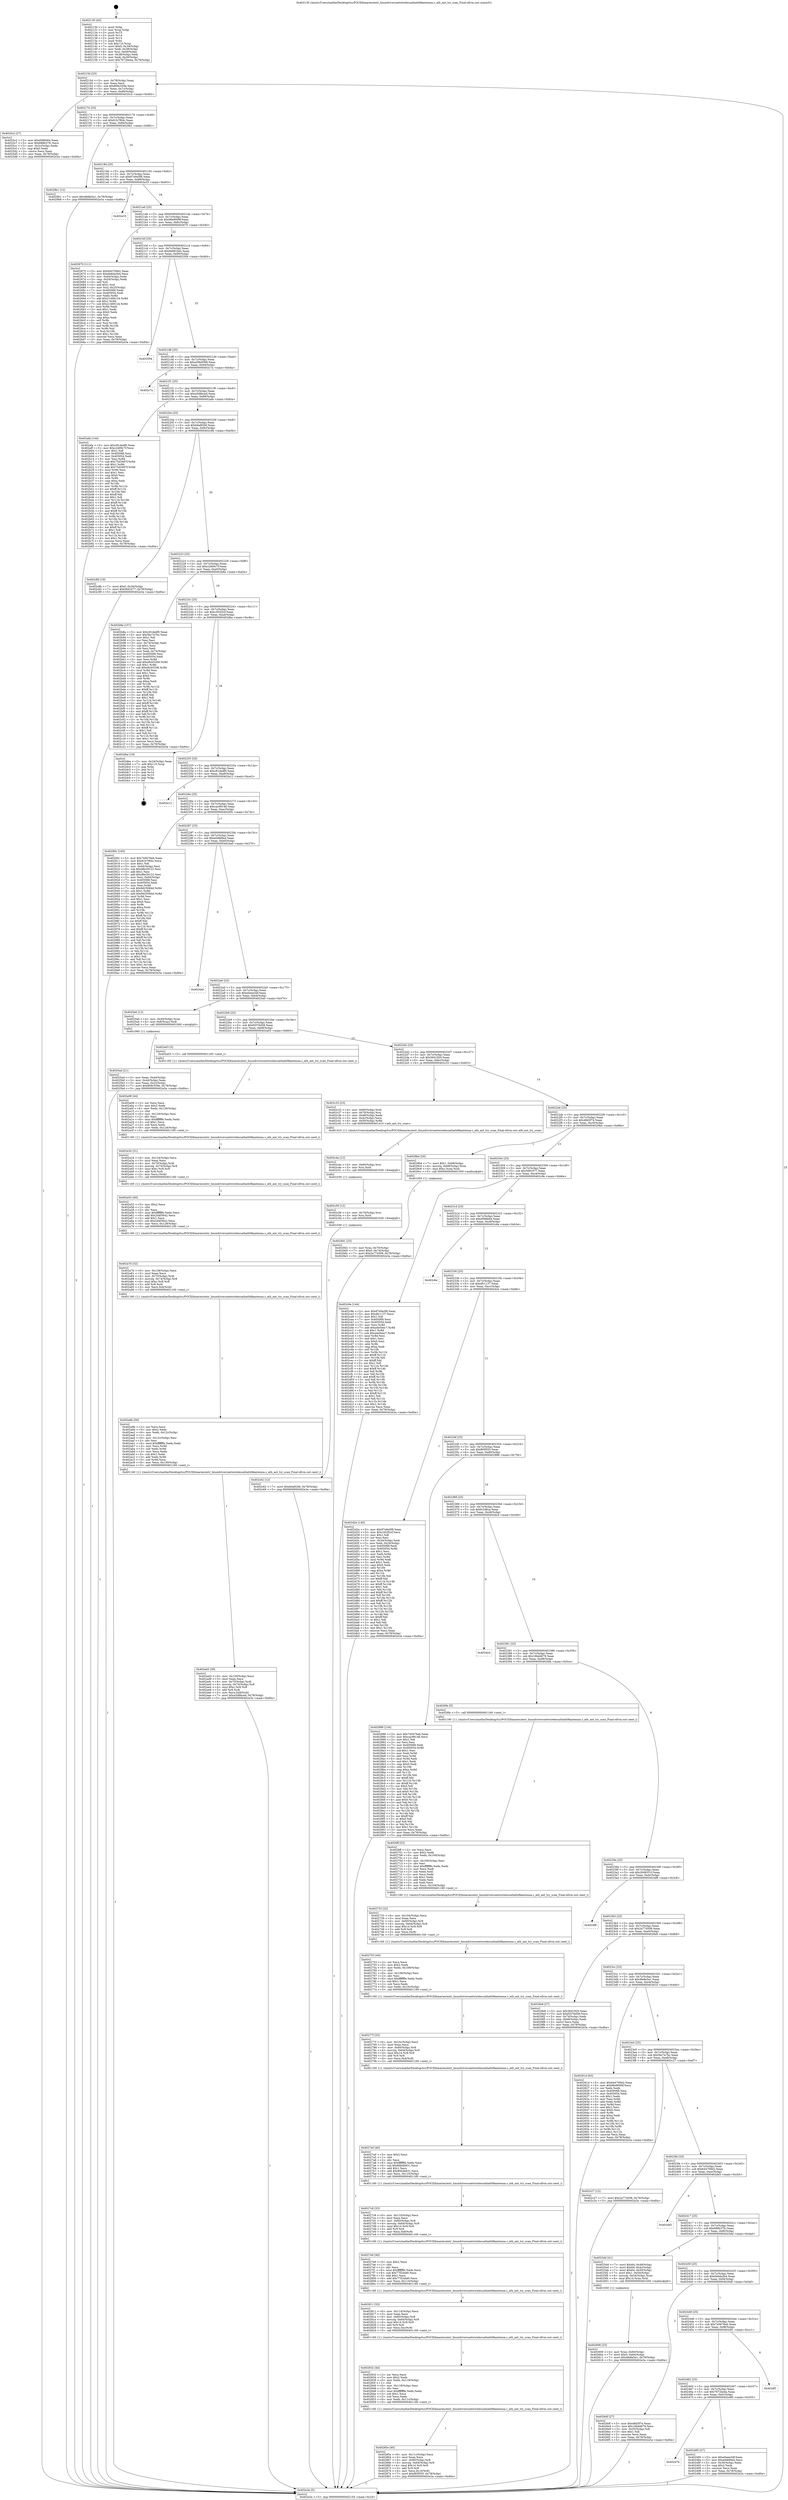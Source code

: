 digraph "0x402130" {
  label = "0x402130 (/mnt/c/Users/mathe/Desktop/tcc/POCII/binaries/extr_linuxdriversnetwirelessathath9kantenna.c_ath_ant_try_scan_Final-ollvm.out::main(0))"
  labelloc = "t"
  node[shape=record]

  Entry [label="",width=0.3,height=0.3,shape=circle,fillcolor=black,style=filled]
  "0x40215d" [label="{
     0x40215d [23]\l
     | [instrs]\l
     &nbsp;&nbsp;0x40215d \<+3\>: mov -0x78(%rbp),%eax\l
     &nbsp;&nbsp;0x402160 \<+2\>: mov %eax,%ecx\l
     &nbsp;&nbsp;0x402162 \<+6\>: sub $0x809c559e,%ecx\l
     &nbsp;&nbsp;0x402168 \<+3\>: mov %eax,-0x7c(%rbp)\l
     &nbsp;&nbsp;0x40216b \<+3\>: mov %ecx,-0x80(%rbp)\l
     &nbsp;&nbsp;0x40216e \<+6\>: je 00000000004025c2 \<main+0x492\>\l
  }"]
  "0x4025c2" [label="{
     0x4025c2 [27]\l
     | [instrs]\l
     &nbsp;&nbsp;0x4025c2 \<+5\>: mov $0xd586b64,%eax\l
     &nbsp;&nbsp;0x4025c7 \<+5\>: mov $0x688b37fc,%ecx\l
     &nbsp;&nbsp;0x4025cc \<+3\>: mov -0x2c(%rbp),%edx\l
     &nbsp;&nbsp;0x4025cf \<+3\>: cmp $0x0,%edx\l
     &nbsp;&nbsp;0x4025d2 \<+3\>: cmove %ecx,%eax\l
     &nbsp;&nbsp;0x4025d5 \<+3\>: mov %eax,-0x78(%rbp)\l
     &nbsp;&nbsp;0x4025d8 \<+5\>: jmp 0000000000402e3a \<main+0xd0a\>\l
  }"]
  "0x402174" [label="{
     0x402174 [25]\l
     | [instrs]\l
     &nbsp;&nbsp;0x402174 \<+5\>: jmp 0000000000402179 \<main+0x49\>\l
     &nbsp;&nbsp;0x402179 \<+3\>: mov -0x7c(%rbp),%eax\l
     &nbsp;&nbsp;0x40217c \<+5\>: sub $0x81b7f64c,%eax\l
     &nbsp;&nbsp;0x402181 \<+6\>: mov %eax,-0x84(%rbp)\l
     &nbsp;&nbsp;0x402187 \<+6\>: je 00000000004029b1 \<main+0x881\>\l
  }"]
  Exit [label="",width=0.3,height=0.3,shape=circle,fillcolor=black,style=filled,peripheries=2]
  "0x4029b1" [label="{
     0x4029b1 [12]\l
     | [instrs]\l
     &nbsp;&nbsp;0x4029b1 \<+7\>: movl $0x4fe8e5a1,-0x78(%rbp)\l
     &nbsp;&nbsp;0x4029b8 \<+5\>: jmp 0000000000402e3a \<main+0xd0a\>\l
  }"]
  "0x40218d" [label="{
     0x40218d [25]\l
     | [instrs]\l
     &nbsp;&nbsp;0x40218d \<+5\>: jmp 0000000000402192 \<main+0x62\>\l
     &nbsp;&nbsp;0x402192 \<+3\>: mov -0x7c(%rbp),%eax\l
     &nbsp;&nbsp;0x402195 \<+5\>: sub $0x87e9a5f8,%eax\l
     &nbsp;&nbsp;0x40219a \<+6\>: mov %eax,-0x88(%rbp)\l
     &nbsp;&nbsp;0x4021a0 \<+6\>: je 0000000000402e33 \<main+0xd03\>\l
  }"]
  "0x402c62" [label="{
     0x402c62 [12]\l
     | [instrs]\l
     &nbsp;&nbsp;0x402c62 \<+7\>: movl $0xb6af02fd,-0x78(%rbp)\l
     &nbsp;&nbsp;0x402c69 \<+5\>: jmp 0000000000402e3a \<main+0xd0a\>\l
  }"]
  "0x402e33" [label="{
     0x402e33\l
  }", style=dashed]
  "0x4021a6" [label="{
     0x4021a6 [25]\l
     | [instrs]\l
     &nbsp;&nbsp;0x4021a6 \<+5\>: jmp 00000000004021ab \<main+0x7b\>\l
     &nbsp;&nbsp;0x4021ab \<+3\>: mov -0x7c(%rbp),%eax\l
     &nbsp;&nbsp;0x4021ae \<+5\>: sub $0x96e9009f,%eax\l
     &nbsp;&nbsp;0x4021b3 \<+6\>: mov %eax,-0x8c(%rbp)\l
     &nbsp;&nbsp;0x4021b9 \<+6\>: je 0000000000402670 \<main+0x540\>\l
  }"]
  "0x402c56" [label="{
     0x402c56 [12]\l
     | [instrs]\l
     &nbsp;&nbsp;0x402c56 \<+4\>: mov -0x70(%rbp),%rsi\l
     &nbsp;&nbsp;0x402c5a \<+3\>: mov %rsi,%rdi\l
     &nbsp;&nbsp;0x402c5d \<+5\>: call 0000000000401030 \<free@plt\>\l
     | [calls]\l
     &nbsp;&nbsp;0x401030 \{1\} (unknown)\l
  }"]
  "0x402670" [label="{
     0x402670 [111]\l
     | [instrs]\l
     &nbsp;&nbsp;0x402670 \<+5\>: mov $0x644709d2,%eax\l
     &nbsp;&nbsp;0x402675 \<+5\>: mov $0x6b6da3b4,%ecx\l
     &nbsp;&nbsp;0x40267a \<+3\>: mov -0x64(%rbp),%edx\l
     &nbsp;&nbsp;0x40267d \<+3\>: cmp -0x54(%rbp),%edx\l
     &nbsp;&nbsp;0x402680 \<+4\>: setl %sil\l
     &nbsp;&nbsp;0x402684 \<+4\>: and $0x1,%sil\l
     &nbsp;&nbsp;0x402688 \<+4\>: mov %sil,-0x25(%rbp)\l
     &nbsp;&nbsp;0x40268c \<+7\>: mov 0x405068,%edx\l
     &nbsp;&nbsp;0x402693 \<+7\>: mov 0x405054,%edi\l
     &nbsp;&nbsp;0x40269a \<+3\>: mov %edx,%r8d\l
     &nbsp;&nbsp;0x40269d \<+7\>: add $0x21469124,%r8d\l
     &nbsp;&nbsp;0x4026a4 \<+4\>: sub $0x1,%r8d\l
     &nbsp;&nbsp;0x4026a8 \<+7\>: sub $0x21469124,%r8d\l
     &nbsp;&nbsp;0x4026af \<+4\>: imul %r8d,%edx\l
     &nbsp;&nbsp;0x4026b3 \<+3\>: and $0x1,%edx\l
     &nbsp;&nbsp;0x4026b6 \<+3\>: cmp $0x0,%edx\l
     &nbsp;&nbsp;0x4026b9 \<+4\>: sete %sil\l
     &nbsp;&nbsp;0x4026bd \<+3\>: cmp $0xa,%edi\l
     &nbsp;&nbsp;0x4026c0 \<+4\>: setl %r9b\l
     &nbsp;&nbsp;0x4026c4 \<+3\>: mov %sil,%r10b\l
     &nbsp;&nbsp;0x4026c7 \<+3\>: and %r9b,%r10b\l
     &nbsp;&nbsp;0x4026ca \<+3\>: xor %r9b,%sil\l
     &nbsp;&nbsp;0x4026cd \<+3\>: or %sil,%r10b\l
     &nbsp;&nbsp;0x4026d0 \<+4\>: test $0x1,%r10b\l
     &nbsp;&nbsp;0x4026d4 \<+3\>: cmovne %ecx,%eax\l
     &nbsp;&nbsp;0x4026d7 \<+3\>: mov %eax,-0x78(%rbp)\l
     &nbsp;&nbsp;0x4026da \<+5\>: jmp 0000000000402e3a \<main+0xd0a\>\l
  }"]
  "0x4021bf" [label="{
     0x4021bf [25]\l
     | [instrs]\l
     &nbsp;&nbsp;0x4021bf \<+5\>: jmp 00000000004021c4 \<main+0x94\>\l
     &nbsp;&nbsp;0x4021c4 \<+3\>: mov -0x7c(%rbp),%eax\l
     &nbsp;&nbsp;0x4021c7 \<+5\>: sub $0x9e981bdc,%eax\l
     &nbsp;&nbsp;0x4021cc \<+6\>: mov %eax,-0x90(%rbp)\l
     &nbsp;&nbsp;0x4021d2 \<+6\>: je 0000000000402594 \<main+0x464\>\l
  }"]
  "0x402c4a" [label="{
     0x402c4a [12]\l
     | [instrs]\l
     &nbsp;&nbsp;0x402c4a \<+4\>: mov -0x60(%rbp),%rsi\l
     &nbsp;&nbsp;0x402c4e \<+3\>: mov %rsi,%rdi\l
     &nbsp;&nbsp;0x402c51 \<+5\>: call 0000000000401030 \<free@plt\>\l
     | [calls]\l
     &nbsp;&nbsp;0x401030 \{1\} (unknown)\l
  }"]
  "0x402594" [label="{
     0x402594\l
  }", style=dashed]
  "0x4021d8" [label="{
     0x4021d8 [25]\l
     | [instrs]\l
     &nbsp;&nbsp;0x4021d8 \<+5\>: jmp 00000000004021dd \<main+0xad\>\l
     &nbsp;&nbsp;0x4021dd \<+3\>: mov -0x7c(%rbp),%eax\l
     &nbsp;&nbsp;0x4021e0 \<+5\>: sub $0xa59b9598,%eax\l
     &nbsp;&nbsp;0x4021e5 \<+6\>: mov %eax,-0x94(%rbp)\l
     &nbsp;&nbsp;0x4021eb \<+6\>: je 0000000000402c7a \<main+0xb4a\>\l
  }"]
  "0x402ad3" [label="{
     0x402ad3 [39]\l
     | [instrs]\l
     &nbsp;&nbsp;0x402ad3 \<+6\>: mov -0x130(%rbp),%ecx\l
     &nbsp;&nbsp;0x402ad9 \<+3\>: imul %eax,%ecx\l
     &nbsp;&nbsp;0x402adc \<+4\>: mov -0x70(%rbp),%rdi\l
     &nbsp;&nbsp;0x402ae0 \<+4\>: movslq -0x74(%rbp),%r8\l
     &nbsp;&nbsp;0x402ae4 \<+4\>: imul $0xc,%r8,%r8\l
     &nbsp;&nbsp;0x402ae8 \<+3\>: add %r8,%rdi\l
     &nbsp;&nbsp;0x402aeb \<+3\>: mov %ecx,0x8(%rdi)\l
     &nbsp;&nbsp;0x402aee \<+7\>: movl $0xa5d8bced,-0x78(%rbp)\l
     &nbsp;&nbsp;0x402af5 \<+5\>: jmp 0000000000402e3a \<main+0xd0a\>\l
  }"]
  "0x402c7a" [label="{
     0x402c7a\l
  }", style=dashed]
  "0x4021f1" [label="{
     0x4021f1 [25]\l
     | [instrs]\l
     &nbsp;&nbsp;0x4021f1 \<+5\>: jmp 00000000004021f6 \<main+0xc6\>\l
     &nbsp;&nbsp;0x4021f6 \<+3\>: mov -0x7c(%rbp),%eax\l
     &nbsp;&nbsp;0x4021f9 \<+5\>: sub $0xa5d8bced,%eax\l
     &nbsp;&nbsp;0x4021fe \<+6\>: mov %eax,-0x98(%rbp)\l
     &nbsp;&nbsp;0x402204 \<+6\>: je 0000000000402afa \<main+0x9ca\>\l
  }"]
  "0x402a9b" [label="{
     0x402a9b [56]\l
     | [instrs]\l
     &nbsp;&nbsp;0x402a9b \<+2\>: xor %ecx,%ecx\l
     &nbsp;&nbsp;0x402a9d \<+5\>: mov $0x2,%edx\l
     &nbsp;&nbsp;0x402aa2 \<+6\>: mov %edx,-0x12c(%rbp)\l
     &nbsp;&nbsp;0x402aa8 \<+1\>: cltd\l
     &nbsp;&nbsp;0x402aa9 \<+6\>: mov -0x12c(%rbp),%esi\l
     &nbsp;&nbsp;0x402aaf \<+2\>: idiv %esi\l
     &nbsp;&nbsp;0x402ab1 \<+6\>: imul $0xfffffffe,%edx,%edx\l
     &nbsp;&nbsp;0x402ab7 \<+3\>: mov %ecx,%r9d\l
     &nbsp;&nbsp;0x402aba \<+3\>: sub %edx,%r9d\l
     &nbsp;&nbsp;0x402abd \<+2\>: mov %ecx,%edx\l
     &nbsp;&nbsp;0x402abf \<+3\>: sub $0x1,%edx\l
     &nbsp;&nbsp;0x402ac2 \<+3\>: add %edx,%r9d\l
     &nbsp;&nbsp;0x402ac5 \<+3\>: sub %r9d,%ecx\l
     &nbsp;&nbsp;0x402ac8 \<+6\>: mov %ecx,-0x130(%rbp)\l
     &nbsp;&nbsp;0x402ace \<+5\>: call 0000000000401160 \<next_i\>\l
     | [calls]\l
     &nbsp;&nbsp;0x401160 \{1\} (/mnt/c/Users/mathe/Desktop/tcc/POCII/binaries/extr_linuxdriversnetwirelessathath9kantenna.c_ath_ant_try_scan_Final-ollvm.out::next_i)\l
  }"]
  "0x402afa" [label="{
     0x402afa [144]\l
     | [instrs]\l
     &nbsp;&nbsp;0x402afa \<+5\>: mov $0xc81dedf0,%eax\l
     &nbsp;&nbsp;0x402aff \<+5\>: mov $0xc2d09c7f,%ecx\l
     &nbsp;&nbsp;0x402b04 \<+2\>: mov $0x1,%dl\l
     &nbsp;&nbsp;0x402b06 \<+7\>: mov 0x405068,%esi\l
     &nbsp;&nbsp;0x402b0d \<+7\>: mov 0x405054,%edi\l
     &nbsp;&nbsp;0x402b14 \<+3\>: mov %esi,%r8d\l
     &nbsp;&nbsp;0x402b17 \<+7\>: sub $0x75d3497f,%r8d\l
     &nbsp;&nbsp;0x402b1e \<+4\>: sub $0x1,%r8d\l
     &nbsp;&nbsp;0x402b22 \<+7\>: add $0x75d3497f,%r8d\l
     &nbsp;&nbsp;0x402b29 \<+4\>: imul %r8d,%esi\l
     &nbsp;&nbsp;0x402b2d \<+3\>: and $0x1,%esi\l
     &nbsp;&nbsp;0x402b30 \<+3\>: cmp $0x0,%esi\l
     &nbsp;&nbsp;0x402b33 \<+4\>: sete %r9b\l
     &nbsp;&nbsp;0x402b37 \<+3\>: cmp $0xa,%edi\l
     &nbsp;&nbsp;0x402b3a \<+4\>: setl %r10b\l
     &nbsp;&nbsp;0x402b3e \<+3\>: mov %r9b,%r11b\l
     &nbsp;&nbsp;0x402b41 \<+4\>: xor $0xff,%r11b\l
     &nbsp;&nbsp;0x402b45 \<+3\>: mov %r10b,%bl\l
     &nbsp;&nbsp;0x402b48 \<+3\>: xor $0xff,%bl\l
     &nbsp;&nbsp;0x402b4b \<+3\>: xor $0x1,%dl\l
     &nbsp;&nbsp;0x402b4e \<+3\>: mov %r11b,%r14b\l
     &nbsp;&nbsp;0x402b51 \<+4\>: and $0xff,%r14b\l
     &nbsp;&nbsp;0x402b55 \<+3\>: and %dl,%r9b\l
     &nbsp;&nbsp;0x402b58 \<+3\>: mov %bl,%r15b\l
     &nbsp;&nbsp;0x402b5b \<+4\>: and $0xff,%r15b\l
     &nbsp;&nbsp;0x402b5f \<+3\>: and %dl,%r10b\l
     &nbsp;&nbsp;0x402b62 \<+3\>: or %r9b,%r14b\l
     &nbsp;&nbsp;0x402b65 \<+3\>: or %r10b,%r15b\l
     &nbsp;&nbsp;0x402b68 \<+3\>: xor %r15b,%r14b\l
     &nbsp;&nbsp;0x402b6b \<+3\>: or %bl,%r11b\l
     &nbsp;&nbsp;0x402b6e \<+4\>: xor $0xff,%r11b\l
     &nbsp;&nbsp;0x402b72 \<+3\>: or $0x1,%dl\l
     &nbsp;&nbsp;0x402b75 \<+3\>: and %dl,%r11b\l
     &nbsp;&nbsp;0x402b78 \<+3\>: or %r11b,%r14b\l
     &nbsp;&nbsp;0x402b7b \<+4\>: test $0x1,%r14b\l
     &nbsp;&nbsp;0x402b7f \<+3\>: cmovne %ecx,%eax\l
     &nbsp;&nbsp;0x402b82 \<+3\>: mov %eax,-0x78(%rbp)\l
     &nbsp;&nbsp;0x402b85 \<+5\>: jmp 0000000000402e3a \<main+0xd0a\>\l
  }"]
  "0x40220a" [label="{
     0x40220a [25]\l
     | [instrs]\l
     &nbsp;&nbsp;0x40220a \<+5\>: jmp 000000000040220f \<main+0xdf\>\l
     &nbsp;&nbsp;0x40220f \<+3\>: mov -0x7c(%rbp),%eax\l
     &nbsp;&nbsp;0x402212 \<+5\>: sub $0xb6af02fd,%eax\l
     &nbsp;&nbsp;0x402217 \<+6\>: mov %eax,-0x9c(%rbp)\l
     &nbsp;&nbsp;0x40221d \<+6\>: je 0000000000402c8b \<main+0xb5b\>\l
  }"]
  "0x402a7b" [label="{
     0x402a7b [32]\l
     | [instrs]\l
     &nbsp;&nbsp;0x402a7b \<+6\>: mov -0x128(%rbp),%ecx\l
     &nbsp;&nbsp;0x402a81 \<+3\>: imul %eax,%ecx\l
     &nbsp;&nbsp;0x402a84 \<+4\>: mov -0x70(%rbp),%rdi\l
     &nbsp;&nbsp;0x402a88 \<+4\>: movslq -0x74(%rbp),%r8\l
     &nbsp;&nbsp;0x402a8c \<+4\>: imul $0xc,%r8,%r8\l
     &nbsp;&nbsp;0x402a90 \<+3\>: add %r8,%rdi\l
     &nbsp;&nbsp;0x402a93 \<+3\>: mov %ecx,0x4(%rdi)\l
     &nbsp;&nbsp;0x402a96 \<+5\>: call 0000000000401160 \<next_i\>\l
     | [calls]\l
     &nbsp;&nbsp;0x401160 \{1\} (/mnt/c/Users/mathe/Desktop/tcc/POCII/binaries/extr_linuxdriversnetwirelessathath9kantenna.c_ath_ant_try_scan_Final-ollvm.out::next_i)\l
  }"]
  "0x402c8b" [label="{
     0x402c8b [19]\l
     | [instrs]\l
     &nbsp;&nbsp;0x402c8b \<+7\>: movl $0x0,-0x34(%rbp)\l
     &nbsp;&nbsp;0x402c92 \<+7\>: movl $0x5691677,-0x78(%rbp)\l
     &nbsp;&nbsp;0x402c99 \<+5\>: jmp 0000000000402e3a \<main+0xd0a\>\l
  }"]
  "0x402223" [label="{
     0x402223 [25]\l
     | [instrs]\l
     &nbsp;&nbsp;0x402223 \<+5\>: jmp 0000000000402228 \<main+0xf8\>\l
     &nbsp;&nbsp;0x402228 \<+3\>: mov -0x7c(%rbp),%eax\l
     &nbsp;&nbsp;0x40222b \<+5\>: sub $0xc2d09c7f,%eax\l
     &nbsp;&nbsp;0x402230 \<+6\>: mov %eax,-0xa0(%rbp)\l
     &nbsp;&nbsp;0x402236 \<+6\>: je 0000000000402b8a \<main+0xa5a\>\l
  }"]
  "0x402a53" [label="{
     0x402a53 [40]\l
     | [instrs]\l
     &nbsp;&nbsp;0x402a53 \<+5\>: mov $0x2,%ecx\l
     &nbsp;&nbsp;0x402a58 \<+1\>: cltd\l
     &nbsp;&nbsp;0x402a59 \<+2\>: idiv %ecx\l
     &nbsp;&nbsp;0x402a5b \<+6\>: imul $0xfffffffe,%edx,%ecx\l
     &nbsp;&nbsp;0x402a61 \<+6\>: add $0x2d4f3642,%ecx\l
     &nbsp;&nbsp;0x402a67 \<+3\>: add $0x1,%ecx\l
     &nbsp;&nbsp;0x402a6a \<+6\>: sub $0x2d4f3642,%ecx\l
     &nbsp;&nbsp;0x402a70 \<+6\>: mov %ecx,-0x128(%rbp)\l
     &nbsp;&nbsp;0x402a76 \<+5\>: call 0000000000401160 \<next_i\>\l
     | [calls]\l
     &nbsp;&nbsp;0x401160 \{1\} (/mnt/c/Users/mathe/Desktop/tcc/POCII/binaries/extr_linuxdriversnetwirelessathath9kantenna.c_ath_ant_try_scan_Final-ollvm.out::next_i)\l
  }"]
  "0x402b8a" [label="{
     0x402b8a [157]\l
     | [instrs]\l
     &nbsp;&nbsp;0x402b8a \<+5\>: mov $0xc81dedf0,%eax\l
     &nbsp;&nbsp;0x402b8f \<+5\>: mov $0x5bc7e7bc,%ecx\l
     &nbsp;&nbsp;0x402b94 \<+2\>: mov $0x1,%dl\l
     &nbsp;&nbsp;0x402b96 \<+2\>: xor %esi,%esi\l
     &nbsp;&nbsp;0x402b98 \<+3\>: mov -0x74(%rbp),%edi\l
     &nbsp;&nbsp;0x402b9b \<+3\>: sub $0x1,%esi\l
     &nbsp;&nbsp;0x402b9e \<+2\>: sub %esi,%edi\l
     &nbsp;&nbsp;0x402ba0 \<+3\>: mov %edi,-0x74(%rbp)\l
     &nbsp;&nbsp;0x402ba3 \<+7\>: mov 0x405068,%esi\l
     &nbsp;&nbsp;0x402baa \<+7\>: mov 0x405054,%edi\l
     &nbsp;&nbsp;0x402bb1 \<+3\>: mov %esi,%r8d\l
     &nbsp;&nbsp;0x402bb4 \<+7\>: add $0xe8cb5208,%r8d\l
     &nbsp;&nbsp;0x402bbb \<+4\>: sub $0x1,%r8d\l
     &nbsp;&nbsp;0x402bbf \<+7\>: sub $0xe8cb5208,%r8d\l
     &nbsp;&nbsp;0x402bc6 \<+4\>: imul %r8d,%esi\l
     &nbsp;&nbsp;0x402bca \<+3\>: and $0x1,%esi\l
     &nbsp;&nbsp;0x402bcd \<+3\>: cmp $0x0,%esi\l
     &nbsp;&nbsp;0x402bd0 \<+4\>: sete %r9b\l
     &nbsp;&nbsp;0x402bd4 \<+3\>: cmp $0xa,%edi\l
     &nbsp;&nbsp;0x402bd7 \<+4\>: setl %r10b\l
     &nbsp;&nbsp;0x402bdb \<+3\>: mov %r9b,%r11b\l
     &nbsp;&nbsp;0x402bde \<+4\>: xor $0xff,%r11b\l
     &nbsp;&nbsp;0x402be2 \<+3\>: mov %r10b,%bl\l
     &nbsp;&nbsp;0x402be5 \<+3\>: xor $0xff,%bl\l
     &nbsp;&nbsp;0x402be8 \<+3\>: xor $0x1,%dl\l
     &nbsp;&nbsp;0x402beb \<+3\>: mov %r11b,%r14b\l
     &nbsp;&nbsp;0x402bee \<+4\>: and $0xff,%r14b\l
     &nbsp;&nbsp;0x402bf2 \<+3\>: and %dl,%r9b\l
     &nbsp;&nbsp;0x402bf5 \<+3\>: mov %bl,%r15b\l
     &nbsp;&nbsp;0x402bf8 \<+4\>: and $0xff,%r15b\l
     &nbsp;&nbsp;0x402bfc \<+3\>: and %dl,%r10b\l
     &nbsp;&nbsp;0x402bff \<+3\>: or %r9b,%r14b\l
     &nbsp;&nbsp;0x402c02 \<+3\>: or %r10b,%r15b\l
     &nbsp;&nbsp;0x402c05 \<+3\>: xor %r15b,%r14b\l
     &nbsp;&nbsp;0x402c08 \<+3\>: or %bl,%r11b\l
     &nbsp;&nbsp;0x402c0b \<+4\>: xor $0xff,%r11b\l
     &nbsp;&nbsp;0x402c0f \<+3\>: or $0x1,%dl\l
     &nbsp;&nbsp;0x402c12 \<+3\>: and %dl,%r11b\l
     &nbsp;&nbsp;0x402c15 \<+3\>: or %r11b,%r14b\l
     &nbsp;&nbsp;0x402c18 \<+4\>: test $0x1,%r14b\l
     &nbsp;&nbsp;0x402c1c \<+3\>: cmovne %ecx,%eax\l
     &nbsp;&nbsp;0x402c1f \<+3\>: mov %eax,-0x78(%rbp)\l
     &nbsp;&nbsp;0x402c22 \<+5\>: jmp 0000000000402e3a \<main+0xd0a\>\l
  }"]
  "0x40223c" [label="{
     0x40223c [25]\l
     | [instrs]\l
     &nbsp;&nbsp;0x40223c \<+5\>: jmp 0000000000402241 \<main+0x111\>\l
     &nbsp;&nbsp;0x402241 \<+3\>: mov -0x7c(%rbp),%eax\l
     &nbsp;&nbsp;0x402244 \<+5\>: sub $0xc302f2cf,%eax\l
     &nbsp;&nbsp;0x402249 \<+6\>: mov %eax,-0xa4(%rbp)\l
     &nbsp;&nbsp;0x40224f \<+6\>: je 0000000000402dba \<main+0xc8a\>\l
  }"]
  "0x402a34" [label="{
     0x402a34 [31]\l
     | [instrs]\l
     &nbsp;&nbsp;0x402a34 \<+6\>: mov -0x124(%rbp),%ecx\l
     &nbsp;&nbsp;0x402a3a \<+3\>: imul %eax,%ecx\l
     &nbsp;&nbsp;0x402a3d \<+4\>: mov -0x70(%rbp),%rdi\l
     &nbsp;&nbsp;0x402a41 \<+4\>: movslq -0x74(%rbp),%r8\l
     &nbsp;&nbsp;0x402a45 \<+4\>: imul $0xc,%r8,%r8\l
     &nbsp;&nbsp;0x402a49 \<+3\>: add %r8,%rdi\l
     &nbsp;&nbsp;0x402a4c \<+2\>: mov %ecx,(%rdi)\l
     &nbsp;&nbsp;0x402a4e \<+5\>: call 0000000000401160 \<next_i\>\l
     | [calls]\l
     &nbsp;&nbsp;0x401160 \{1\} (/mnt/c/Users/mathe/Desktop/tcc/POCII/binaries/extr_linuxdriversnetwirelessathath9kantenna.c_ath_ant_try_scan_Final-ollvm.out::next_i)\l
  }"]
  "0x402dba" [label="{
     0x402dba [19]\l
     | [instrs]\l
     &nbsp;&nbsp;0x402dba \<+3\>: mov -0x24(%rbp),%eax\l
     &nbsp;&nbsp;0x402dbd \<+7\>: add $0x110,%rsp\l
     &nbsp;&nbsp;0x402dc4 \<+1\>: pop %rbx\l
     &nbsp;&nbsp;0x402dc5 \<+2\>: pop %r12\l
     &nbsp;&nbsp;0x402dc7 \<+2\>: pop %r14\l
     &nbsp;&nbsp;0x402dc9 \<+2\>: pop %r15\l
     &nbsp;&nbsp;0x402dcb \<+1\>: pop %rbp\l
     &nbsp;&nbsp;0x402dcc \<+1\>: ret\l
  }"]
  "0x402255" [label="{
     0x402255 [25]\l
     | [instrs]\l
     &nbsp;&nbsp;0x402255 \<+5\>: jmp 000000000040225a \<main+0x12a\>\l
     &nbsp;&nbsp;0x40225a \<+3\>: mov -0x7c(%rbp),%eax\l
     &nbsp;&nbsp;0x40225d \<+5\>: sub $0xc81dedf0,%eax\l
     &nbsp;&nbsp;0x402262 \<+6\>: mov %eax,-0xa8(%rbp)\l
     &nbsp;&nbsp;0x402268 \<+6\>: je 0000000000402e12 \<main+0xce2\>\l
  }"]
  "0x402a08" [label="{
     0x402a08 [44]\l
     | [instrs]\l
     &nbsp;&nbsp;0x402a08 \<+2\>: xor %ecx,%ecx\l
     &nbsp;&nbsp;0x402a0a \<+5\>: mov $0x2,%edx\l
     &nbsp;&nbsp;0x402a0f \<+6\>: mov %edx,-0x120(%rbp)\l
     &nbsp;&nbsp;0x402a15 \<+1\>: cltd\l
     &nbsp;&nbsp;0x402a16 \<+6\>: mov -0x120(%rbp),%esi\l
     &nbsp;&nbsp;0x402a1c \<+2\>: idiv %esi\l
     &nbsp;&nbsp;0x402a1e \<+6\>: imul $0xfffffffe,%edx,%edx\l
     &nbsp;&nbsp;0x402a24 \<+3\>: sub $0x1,%ecx\l
     &nbsp;&nbsp;0x402a27 \<+2\>: sub %ecx,%edx\l
     &nbsp;&nbsp;0x402a29 \<+6\>: mov %edx,-0x124(%rbp)\l
     &nbsp;&nbsp;0x402a2f \<+5\>: call 0000000000401160 \<next_i\>\l
     | [calls]\l
     &nbsp;&nbsp;0x401160 \{1\} (/mnt/c/Users/mathe/Desktop/tcc/POCII/binaries/extr_linuxdriversnetwirelessathath9kantenna.c_ath_ant_try_scan_Final-ollvm.out::next_i)\l
  }"]
  "0x402e12" [label="{
     0x402e12\l
  }", style=dashed]
  "0x40226e" [label="{
     0x40226e [25]\l
     | [instrs]\l
     &nbsp;&nbsp;0x40226e \<+5\>: jmp 0000000000402273 \<main+0x143\>\l
     &nbsp;&nbsp;0x402273 \<+3\>: mov -0x7c(%rbp),%eax\l
     &nbsp;&nbsp;0x402276 \<+5\>: sub $0xcac99148,%eax\l
     &nbsp;&nbsp;0x40227b \<+6\>: mov %eax,-0xac(%rbp)\l
     &nbsp;&nbsp;0x402281 \<+6\>: je 000000000040290c \<main+0x7dc\>\l
  }"]
  "0x4029d1" [label="{
     0x4029d1 [23]\l
     | [instrs]\l
     &nbsp;&nbsp;0x4029d1 \<+4\>: mov %rax,-0x70(%rbp)\l
     &nbsp;&nbsp;0x4029d5 \<+7\>: movl $0x0,-0x74(%rbp)\l
     &nbsp;&nbsp;0x4029dc \<+7\>: movl $0x2a774508,-0x78(%rbp)\l
     &nbsp;&nbsp;0x4029e3 \<+5\>: jmp 0000000000402e3a \<main+0xd0a\>\l
  }"]
  "0x40290c" [label="{
     0x40290c [165]\l
     | [instrs]\l
     &nbsp;&nbsp;0x40290c \<+5\>: mov $0x745676eb,%eax\l
     &nbsp;&nbsp;0x402911 \<+5\>: mov $0x81b7f64c,%ecx\l
     &nbsp;&nbsp;0x402916 \<+2\>: mov $0x1,%dl\l
     &nbsp;&nbsp;0x402918 \<+3\>: mov -0x64(%rbp),%esi\l
     &nbsp;&nbsp;0x40291b \<+6\>: sub $0xd8e29122,%esi\l
     &nbsp;&nbsp;0x402921 \<+3\>: add $0x1,%esi\l
     &nbsp;&nbsp;0x402924 \<+6\>: add $0xd8e29122,%esi\l
     &nbsp;&nbsp;0x40292a \<+3\>: mov %esi,-0x64(%rbp)\l
     &nbsp;&nbsp;0x40292d \<+7\>: mov 0x405068,%esi\l
     &nbsp;&nbsp;0x402934 \<+7\>: mov 0x405054,%edi\l
     &nbsp;&nbsp;0x40293b \<+3\>: mov %esi,%r8d\l
     &nbsp;&nbsp;0x40293e \<+7\>: sub $0x9d25084d,%r8d\l
     &nbsp;&nbsp;0x402945 \<+4\>: sub $0x1,%r8d\l
     &nbsp;&nbsp;0x402949 \<+7\>: add $0x9d25084d,%r8d\l
     &nbsp;&nbsp;0x402950 \<+4\>: imul %r8d,%esi\l
     &nbsp;&nbsp;0x402954 \<+3\>: and $0x1,%esi\l
     &nbsp;&nbsp;0x402957 \<+3\>: cmp $0x0,%esi\l
     &nbsp;&nbsp;0x40295a \<+4\>: sete %r9b\l
     &nbsp;&nbsp;0x40295e \<+3\>: cmp $0xa,%edi\l
     &nbsp;&nbsp;0x402961 \<+4\>: setl %r10b\l
     &nbsp;&nbsp;0x402965 \<+3\>: mov %r9b,%r11b\l
     &nbsp;&nbsp;0x402968 \<+4\>: xor $0xff,%r11b\l
     &nbsp;&nbsp;0x40296c \<+3\>: mov %r10b,%bl\l
     &nbsp;&nbsp;0x40296f \<+3\>: xor $0xff,%bl\l
     &nbsp;&nbsp;0x402972 \<+3\>: xor $0x1,%dl\l
     &nbsp;&nbsp;0x402975 \<+3\>: mov %r11b,%r14b\l
     &nbsp;&nbsp;0x402978 \<+4\>: and $0xff,%r14b\l
     &nbsp;&nbsp;0x40297c \<+3\>: and %dl,%r9b\l
     &nbsp;&nbsp;0x40297f \<+3\>: mov %bl,%r15b\l
     &nbsp;&nbsp;0x402982 \<+4\>: and $0xff,%r15b\l
     &nbsp;&nbsp;0x402986 \<+3\>: and %dl,%r10b\l
     &nbsp;&nbsp;0x402989 \<+3\>: or %r9b,%r14b\l
     &nbsp;&nbsp;0x40298c \<+3\>: or %r10b,%r15b\l
     &nbsp;&nbsp;0x40298f \<+3\>: xor %r15b,%r14b\l
     &nbsp;&nbsp;0x402992 \<+3\>: or %bl,%r11b\l
     &nbsp;&nbsp;0x402995 \<+4\>: xor $0xff,%r11b\l
     &nbsp;&nbsp;0x402999 \<+3\>: or $0x1,%dl\l
     &nbsp;&nbsp;0x40299c \<+3\>: and %dl,%r11b\l
     &nbsp;&nbsp;0x40299f \<+3\>: or %r11b,%r14b\l
     &nbsp;&nbsp;0x4029a2 \<+4\>: test $0x1,%r14b\l
     &nbsp;&nbsp;0x4029a6 \<+3\>: cmovne %ecx,%eax\l
     &nbsp;&nbsp;0x4029a9 \<+3\>: mov %eax,-0x78(%rbp)\l
     &nbsp;&nbsp;0x4029ac \<+5\>: jmp 0000000000402e3a \<main+0xd0a\>\l
  }"]
  "0x402287" [label="{
     0x402287 [25]\l
     | [instrs]\l
     &nbsp;&nbsp;0x402287 \<+5\>: jmp 000000000040228c \<main+0x15c\>\l
     &nbsp;&nbsp;0x40228c \<+3\>: mov -0x7c(%rbp),%eax\l
     &nbsp;&nbsp;0x40228f \<+5\>: sub $0xe0dfd9a4,%eax\l
     &nbsp;&nbsp;0x402294 \<+6\>: mov %eax,-0xb0(%rbp)\l
     &nbsp;&nbsp;0x40229a \<+6\>: je 00000000004024a0 \<main+0x370\>\l
  }"]
  "0x40285e" [label="{
     0x40285e [40]\l
     | [instrs]\l
     &nbsp;&nbsp;0x40285e \<+6\>: mov -0x11c(%rbp),%ecx\l
     &nbsp;&nbsp;0x402864 \<+3\>: imul %eax,%ecx\l
     &nbsp;&nbsp;0x402867 \<+4\>: mov -0x60(%rbp),%r8\l
     &nbsp;&nbsp;0x40286b \<+4\>: movslq -0x64(%rbp),%r9\l
     &nbsp;&nbsp;0x40286f \<+4\>: imul $0x14,%r9,%r9\l
     &nbsp;&nbsp;0x402873 \<+3\>: add %r9,%r8\l
     &nbsp;&nbsp;0x402876 \<+4\>: mov %ecx,0x10(%r8)\l
     &nbsp;&nbsp;0x40287a \<+7\>: movl $0xf65f555,-0x78(%rbp)\l
     &nbsp;&nbsp;0x402881 \<+5\>: jmp 0000000000402e3a \<main+0xd0a\>\l
  }"]
  "0x4024a0" [label="{
     0x4024a0\l
  }", style=dashed]
  "0x4022a0" [label="{
     0x4022a0 [25]\l
     | [instrs]\l
     &nbsp;&nbsp;0x4022a0 \<+5\>: jmp 00000000004022a5 \<main+0x175\>\l
     &nbsp;&nbsp;0x4022a5 \<+3\>: mov -0x7c(%rbp),%eax\l
     &nbsp;&nbsp;0x4022a8 \<+5\>: sub $0xe0eee3df,%eax\l
     &nbsp;&nbsp;0x4022ad \<+6\>: mov %eax,-0xb4(%rbp)\l
     &nbsp;&nbsp;0x4022b3 \<+6\>: je 00000000004025a0 \<main+0x470\>\l
  }"]
  "0x402832" [label="{
     0x402832 [44]\l
     | [instrs]\l
     &nbsp;&nbsp;0x402832 \<+2\>: xor %ecx,%ecx\l
     &nbsp;&nbsp;0x402834 \<+5\>: mov $0x2,%edx\l
     &nbsp;&nbsp;0x402839 \<+6\>: mov %edx,-0x118(%rbp)\l
     &nbsp;&nbsp;0x40283f \<+1\>: cltd\l
     &nbsp;&nbsp;0x402840 \<+6\>: mov -0x118(%rbp),%esi\l
     &nbsp;&nbsp;0x402846 \<+2\>: idiv %esi\l
     &nbsp;&nbsp;0x402848 \<+6\>: imul $0xfffffffe,%edx,%edx\l
     &nbsp;&nbsp;0x40284e \<+3\>: sub $0x1,%ecx\l
     &nbsp;&nbsp;0x402851 \<+2\>: sub %ecx,%edx\l
     &nbsp;&nbsp;0x402853 \<+6\>: mov %edx,-0x11c(%rbp)\l
     &nbsp;&nbsp;0x402859 \<+5\>: call 0000000000401160 \<next_i\>\l
     | [calls]\l
     &nbsp;&nbsp;0x401160 \{1\} (/mnt/c/Users/mathe/Desktop/tcc/POCII/binaries/extr_linuxdriversnetwirelessathath9kantenna.c_ath_ant_try_scan_Final-ollvm.out::next_i)\l
  }"]
  "0x4025a0" [label="{
     0x4025a0 [13]\l
     | [instrs]\l
     &nbsp;&nbsp;0x4025a0 \<+4\>: mov -0x40(%rbp),%rax\l
     &nbsp;&nbsp;0x4025a4 \<+4\>: mov 0x8(%rax),%rdi\l
     &nbsp;&nbsp;0x4025a8 \<+5\>: call 0000000000401060 \<atoi@plt\>\l
     | [calls]\l
     &nbsp;&nbsp;0x401060 \{1\} (unknown)\l
  }"]
  "0x4022b9" [label="{
     0x4022b9 [25]\l
     | [instrs]\l
     &nbsp;&nbsp;0x4022b9 \<+5\>: jmp 00000000004022be \<main+0x18e\>\l
     &nbsp;&nbsp;0x4022be \<+3\>: mov -0x7c(%rbp),%eax\l
     &nbsp;&nbsp;0x4022c1 \<+5\>: sub $0xf2076d58,%eax\l
     &nbsp;&nbsp;0x4022c6 \<+6\>: mov %eax,-0xb8(%rbp)\l
     &nbsp;&nbsp;0x4022cc \<+6\>: je 0000000000402a03 \<main+0x8d3\>\l
  }"]
  "0x402811" [label="{
     0x402811 [33]\l
     | [instrs]\l
     &nbsp;&nbsp;0x402811 \<+6\>: mov -0x114(%rbp),%ecx\l
     &nbsp;&nbsp;0x402817 \<+3\>: imul %eax,%ecx\l
     &nbsp;&nbsp;0x40281a \<+4\>: mov -0x60(%rbp),%r8\l
     &nbsp;&nbsp;0x40281e \<+4\>: movslq -0x64(%rbp),%r9\l
     &nbsp;&nbsp;0x402822 \<+4\>: imul $0x14,%r9,%r9\l
     &nbsp;&nbsp;0x402826 \<+3\>: add %r9,%r8\l
     &nbsp;&nbsp;0x402829 \<+4\>: mov %ecx,0xc(%r8)\l
     &nbsp;&nbsp;0x40282d \<+5\>: call 0000000000401160 \<next_i\>\l
     | [calls]\l
     &nbsp;&nbsp;0x401160 \{1\} (/mnt/c/Users/mathe/Desktop/tcc/POCII/binaries/extr_linuxdriversnetwirelessathath9kantenna.c_ath_ant_try_scan_Final-ollvm.out::next_i)\l
  }"]
  "0x402a03" [label="{
     0x402a03 [5]\l
     | [instrs]\l
     &nbsp;&nbsp;0x402a03 \<+5\>: call 0000000000401160 \<next_i\>\l
     | [calls]\l
     &nbsp;&nbsp;0x401160 \{1\} (/mnt/c/Users/mathe/Desktop/tcc/POCII/binaries/extr_linuxdriversnetwirelessathath9kantenna.c_ath_ant_try_scan_Final-ollvm.out::next_i)\l
  }"]
  "0x4022d2" [label="{
     0x4022d2 [25]\l
     | [instrs]\l
     &nbsp;&nbsp;0x4022d2 \<+5\>: jmp 00000000004022d7 \<main+0x1a7\>\l
     &nbsp;&nbsp;0x4022d7 \<+3\>: mov -0x7c(%rbp),%eax\l
     &nbsp;&nbsp;0x4022da \<+5\>: sub $0x3641920,%eax\l
     &nbsp;&nbsp;0x4022df \<+6\>: mov %eax,-0xbc(%rbp)\l
     &nbsp;&nbsp;0x4022e5 \<+6\>: je 0000000000402c33 \<main+0xb03\>\l
  }"]
  "0x4027e9" [label="{
     0x4027e9 [40]\l
     | [instrs]\l
     &nbsp;&nbsp;0x4027e9 \<+5\>: mov $0x2,%ecx\l
     &nbsp;&nbsp;0x4027ee \<+1\>: cltd\l
     &nbsp;&nbsp;0x4027ef \<+2\>: idiv %ecx\l
     &nbsp;&nbsp;0x4027f1 \<+6\>: imul $0xfffffffe,%edx,%ecx\l
     &nbsp;&nbsp;0x4027f7 \<+6\>: sub $0x77f24dd0,%ecx\l
     &nbsp;&nbsp;0x4027fd \<+3\>: add $0x1,%ecx\l
     &nbsp;&nbsp;0x402800 \<+6\>: add $0x77f24dd0,%ecx\l
     &nbsp;&nbsp;0x402806 \<+6\>: mov %ecx,-0x114(%rbp)\l
     &nbsp;&nbsp;0x40280c \<+5\>: call 0000000000401160 \<next_i\>\l
     | [calls]\l
     &nbsp;&nbsp;0x401160 \{1\} (/mnt/c/Users/mathe/Desktop/tcc/POCII/binaries/extr_linuxdriversnetwirelessathath9kantenna.c_ath_ant_try_scan_Final-ollvm.out::next_i)\l
  }"]
  "0x402c33" [label="{
     0x402c33 [23]\l
     | [instrs]\l
     &nbsp;&nbsp;0x402c33 \<+4\>: mov -0x60(%rbp),%rdi\l
     &nbsp;&nbsp;0x402c37 \<+4\>: mov -0x70(%rbp),%rsi\l
     &nbsp;&nbsp;0x402c3b \<+3\>: mov -0x48(%rbp),%edx\l
     &nbsp;&nbsp;0x402c3e \<+3\>: mov -0x4c(%rbp),%ecx\l
     &nbsp;&nbsp;0x402c41 \<+4\>: mov -0x50(%rbp),%r8d\l
     &nbsp;&nbsp;0x402c45 \<+5\>: call 0000000000401410 \<ath_ant_try_scan\>\l
     | [calls]\l
     &nbsp;&nbsp;0x401410 \{1\} (/mnt/c/Users/mathe/Desktop/tcc/POCII/binaries/extr_linuxdriversnetwirelessathath9kantenna.c_ath_ant_try_scan_Final-ollvm.out::ath_ant_try_scan)\l
  }"]
  "0x4022eb" [label="{
     0x4022eb [25]\l
     | [instrs]\l
     &nbsp;&nbsp;0x4022eb \<+5\>: jmp 00000000004022f0 \<main+0x1c0\>\l
     &nbsp;&nbsp;0x4022f0 \<+3\>: mov -0x7c(%rbp),%eax\l
     &nbsp;&nbsp;0x4022f3 \<+5\>: sub $0x48d3f74,%eax\l
     &nbsp;&nbsp;0x4022f8 \<+6\>: mov %eax,-0xc0(%rbp)\l
     &nbsp;&nbsp;0x4022fe \<+6\>: je 00000000004029bd \<main+0x88d\>\l
  }"]
  "0x4027c8" [label="{
     0x4027c8 [33]\l
     | [instrs]\l
     &nbsp;&nbsp;0x4027c8 \<+6\>: mov -0x110(%rbp),%ecx\l
     &nbsp;&nbsp;0x4027ce \<+3\>: imul %eax,%ecx\l
     &nbsp;&nbsp;0x4027d1 \<+4\>: mov -0x60(%rbp),%r8\l
     &nbsp;&nbsp;0x4027d5 \<+4\>: movslq -0x64(%rbp),%r9\l
     &nbsp;&nbsp;0x4027d9 \<+4\>: imul $0x14,%r9,%r9\l
     &nbsp;&nbsp;0x4027dd \<+3\>: add %r9,%r8\l
     &nbsp;&nbsp;0x4027e0 \<+4\>: mov %ecx,0x8(%r8)\l
     &nbsp;&nbsp;0x4027e4 \<+5\>: call 0000000000401160 \<next_i\>\l
     | [calls]\l
     &nbsp;&nbsp;0x401160 \{1\} (/mnt/c/Users/mathe/Desktop/tcc/POCII/binaries/extr_linuxdriversnetwirelessathath9kantenna.c_ath_ant_try_scan_Final-ollvm.out::next_i)\l
  }"]
  "0x4029bd" [label="{
     0x4029bd [20]\l
     | [instrs]\l
     &nbsp;&nbsp;0x4029bd \<+7\>: movl $0x1,-0x68(%rbp)\l
     &nbsp;&nbsp;0x4029c4 \<+4\>: movslq -0x68(%rbp),%rax\l
     &nbsp;&nbsp;0x4029c8 \<+4\>: imul $0xc,%rax,%rdi\l
     &nbsp;&nbsp;0x4029cc \<+5\>: call 0000000000401050 \<malloc@plt\>\l
     | [calls]\l
     &nbsp;&nbsp;0x401050 \{1\} (unknown)\l
  }"]
  "0x402304" [label="{
     0x402304 [25]\l
     | [instrs]\l
     &nbsp;&nbsp;0x402304 \<+5\>: jmp 0000000000402309 \<main+0x1d9\>\l
     &nbsp;&nbsp;0x402309 \<+3\>: mov -0x7c(%rbp),%eax\l
     &nbsp;&nbsp;0x40230c \<+5\>: sub $0x5691677,%eax\l
     &nbsp;&nbsp;0x402311 \<+6\>: mov %eax,-0xc4(%rbp)\l
     &nbsp;&nbsp;0x402317 \<+6\>: je 0000000000402c9e \<main+0xb6e\>\l
  }"]
  "0x4027a0" [label="{
     0x4027a0 [40]\l
     | [instrs]\l
     &nbsp;&nbsp;0x4027a0 \<+5\>: mov $0x2,%ecx\l
     &nbsp;&nbsp;0x4027a5 \<+1\>: cltd\l
     &nbsp;&nbsp;0x4027a6 \<+2\>: idiv %ecx\l
     &nbsp;&nbsp;0x4027a8 \<+6\>: imul $0xfffffffe,%edx,%ecx\l
     &nbsp;&nbsp;0x4027ae \<+6\>: sub $0x80b4b831,%ecx\l
     &nbsp;&nbsp;0x4027b4 \<+3\>: add $0x1,%ecx\l
     &nbsp;&nbsp;0x4027b7 \<+6\>: add $0x80b4b831,%ecx\l
     &nbsp;&nbsp;0x4027bd \<+6\>: mov %ecx,-0x110(%rbp)\l
     &nbsp;&nbsp;0x4027c3 \<+5\>: call 0000000000401160 \<next_i\>\l
     | [calls]\l
     &nbsp;&nbsp;0x401160 \{1\} (/mnt/c/Users/mathe/Desktop/tcc/POCII/binaries/extr_linuxdriversnetwirelessathath9kantenna.c_ath_ant_try_scan_Final-ollvm.out::next_i)\l
  }"]
  "0x402c9e" [label="{
     0x402c9e [144]\l
     | [instrs]\l
     &nbsp;&nbsp;0x402c9e \<+5\>: mov $0x87e9a5f8,%eax\l
     &nbsp;&nbsp;0x402ca3 \<+5\>: mov $0xdfc1137,%ecx\l
     &nbsp;&nbsp;0x402ca8 \<+2\>: mov $0x1,%dl\l
     &nbsp;&nbsp;0x402caa \<+7\>: mov 0x405068,%esi\l
     &nbsp;&nbsp;0x402cb1 \<+7\>: mov 0x405054,%edi\l
     &nbsp;&nbsp;0x402cb8 \<+3\>: mov %esi,%r8d\l
     &nbsp;&nbsp;0x402cbb \<+7\>: add $0xa4e5eec7,%r8d\l
     &nbsp;&nbsp;0x402cc2 \<+4\>: sub $0x1,%r8d\l
     &nbsp;&nbsp;0x402cc6 \<+7\>: sub $0xa4e5eec7,%r8d\l
     &nbsp;&nbsp;0x402ccd \<+4\>: imul %r8d,%esi\l
     &nbsp;&nbsp;0x402cd1 \<+3\>: and $0x1,%esi\l
     &nbsp;&nbsp;0x402cd4 \<+3\>: cmp $0x0,%esi\l
     &nbsp;&nbsp;0x402cd7 \<+4\>: sete %r9b\l
     &nbsp;&nbsp;0x402cdb \<+3\>: cmp $0xa,%edi\l
     &nbsp;&nbsp;0x402cde \<+4\>: setl %r10b\l
     &nbsp;&nbsp;0x402ce2 \<+3\>: mov %r9b,%r11b\l
     &nbsp;&nbsp;0x402ce5 \<+4\>: xor $0xff,%r11b\l
     &nbsp;&nbsp;0x402ce9 \<+3\>: mov %r10b,%bl\l
     &nbsp;&nbsp;0x402cec \<+3\>: xor $0xff,%bl\l
     &nbsp;&nbsp;0x402cef \<+3\>: xor $0x1,%dl\l
     &nbsp;&nbsp;0x402cf2 \<+3\>: mov %r11b,%r14b\l
     &nbsp;&nbsp;0x402cf5 \<+4\>: and $0xff,%r14b\l
     &nbsp;&nbsp;0x402cf9 \<+3\>: and %dl,%r9b\l
     &nbsp;&nbsp;0x402cfc \<+3\>: mov %bl,%r15b\l
     &nbsp;&nbsp;0x402cff \<+4\>: and $0xff,%r15b\l
     &nbsp;&nbsp;0x402d03 \<+3\>: and %dl,%r10b\l
     &nbsp;&nbsp;0x402d06 \<+3\>: or %r9b,%r14b\l
     &nbsp;&nbsp;0x402d09 \<+3\>: or %r10b,%r15b\l
     &nbsp;&nbsp;0x402d0c \<+3\>: xor %r15b,%r14b\l
     &nbsp;&nbsp;0x402d0f \<+3\>: or %bl,%r11b\l
     &nbsp;&nbsp;0x402d12 \<+4\>: xor $0xff,%r11b\l
     &nbsp;&nbsp;0x402d16 \<+3\>: or $0x1,%dl\l
     &nbsp;&nbsp;0x402d19 \<+3\>: and %dl,%r11b\l
     &nbsp;&nbsp;0x402d1c \<+3\>: or %r11b,%r14b\l
     &nbsp;&nbsp;0x402d1f \<+4\>: test $0x1,%r14b\l
     &nbsp;&nbsp;0x402d23 \<+3\>: cmovne %ecx,%eax\l
     &nbsp;&nbsp;0x402d26 \<+3\>: mov %eax,-0x78(%rbp)\l
     &nbsp;&nbsp;0x402d29 \<+5\>: jmp 0000000000402e3a \<main+0xd0a\>\l
  }"]
  "0x40231d" [label="{
     0x40231d [25]\l
     | [instrs]\l
     &nbsp;&nbsp;0x40231d \<+5\>: jmp 0000000000402322 \<main+0x1f2\>\l
     &nbsp;&nbsp;0x402322 \<+3\>: mov -0x7c(%rbp),%eax\l
     &nbsp;&nbsp;0x402325 \<+5\>: sub $0xd586b64,%eax\l
     &nbsp;&nbsp;0x40232a \<+6\>: mov %eax,-0xc8(%rbp)\l
     &nbsp;&nbsp;0x402330 \<+6\>: je 0000000000402c6e \<main+0xb3e\>\l
  }"]
  "0x40277f" [label="{
     0x40277f [33]\l
     | [instrs]\l
     &nbsp;&nbsp;0x40277f \<+6\>: mov -0x10c(%rbp),%ecx\l
     &nbsp;&nbsp;0x402785 \<+3\>: imul %eax,%ecx\l
     &nbsp;&nbsp;0x402788 \<+4\>: mov -0x60(%rbp),%r8\l
     &nbsp;&nbsp;0x40278c \<+4\>: movslq -0x64(%rbp),%r9\l
     &nbsp;&nbsp;0x402790 \<+4\>: imul $0x14,%r9,%r9\l
     &nbsp;&nbsp;0x402794 \<+3\>: add %r9,%r8\l
     &nbsp;&nbsp;0x402797 \<+4\>: mov %ecx,0x4(%r8)\l
     &nbsp;&nbsp;0x40279b \<+5\>: call 0000000000401160 \<next_i\>\l
     | [calls]\l
     &nbsp;&nbsp;0x401160 \{1\} (/mnt/c/Users/mathe/Desktop/tcc/POCII/binaries/extr_linuxdriversnetwirelessathath9kantenna.c_ath_ant_try_scan_Final-ollvm.out::next_i)\l
  }"]
  "0x402c6e" [label="{
     0x402c6e\l
  }", style=dashed]
  "0x402336" [label="{
     0x402336 [25]\l
     | [instrs]\l
     &nbsp;&nbsp;0x402336 \<+5\>: jmp 000000000040233b \<main+0x20b\>\l
     &nbsp;&nbsp;0x40233b \<+3\>: mov -0x7c(%rbp),%eax\l
     &nbsp;&nbsp;0x40233e \<+5\>: sub $0xdfc1137,%eax\l
     &nbsp;&nbsp;0x402343 \<+6\>: mov %eax,-0xcc(%rbp)\l
     &nbsp;&nbsp;0x402349 \<+6\>: je 0000000000402d2e \<main+0xbfe\>\l
  }"]
  "0x402753" [label="{
     0x402753 [44]\l
     | [instrs]\l
     &nbsp;&nbsp;0x402753 \<+2\>: xor %ecx,%ecx\l
     &nbsp;&nbsp;0x402755 \<+5\>: mov $0x2,%edx\l
     &nbsp;&nbsp;0x40275a \<+6\>: mov %edx,-0x108(%rbp)\l
     &nbsp;&nbsp;0x402760 \<+1\>: cltd\l
     &nbsp;&nbsp;0x402761 \<+6\>: mov -0x108(%rbp),%esi\l
     &nbsp;&nbsp;0x402767 \<+2\>: idiv %esi\l
     &nbsp;&nbsp;0x402769 \<+6\>: imul $0xfffffffe,%edx,%edx\l
     &nbsp;&nbsp;0x40276f \<+3\>: sub $0x1,%ecx\l
     &nbsp;&nbsp;0x402772 \<+2\>: sub %ecx,%edx\l
     &nbsp;&nbsp;0x402774 \<+6\>: mov %edx,-0x10c(%rbp)\l
     &nbsp;&nbsp;0x40277a \<+5\>: call 0000000000401160 \<next_i\>\l
     | [calls]\l
     &nbsp;&nbsp;0x401160 \{1\} (/mnt/c/Users/mathe/Desktop/tcc/POCII/binaries/extr_linuxdriversnetwirelessathath9kantenna.c_ath_ant_try_scan_Final-ollvm.out::next_i)\l
  }"]
  "0x402d2e" [label="{
     0x402d2e [140]\l
     | [instrs]\l
     &nbsp;&nbsp;0x402d2e \<+5\>: mov $0x87e9a5f8,%eax\l
     &nbsp;&nbsp;0x402d33 \<+5\>: mov $0xc302f2cf,%ecx\l
     &nbsp;&nbsp;0x402d38 \<+2\>: mov $0x1,%dl\l
     &nbsp;&nbsp;0x402d3a \<+2\>: xor %esi,%esi\l
     &nbsp;&nbsp;0x402d3c \<+3\>: mov -0x34(%rbp),%edi\l
     &nbsp;&nbsp;0x402d3f \<+3\>: mov %edi,-0x24(%rbp)\l
     &nbsp;&nbsp;0x402d42 \<+7\>: mov 0x405068,%edi\l
     &nbsp;&nbsp;0x402d49 \<+8\>: mov 0x405054,%r8d\l
     &nbsp;&nbsp;0x402d51 \<+3\>: sub $0x1,%esi\l
     &nbsp;&nbsp;0x402d54 \<+3\>: mov %edi,%r9d\l
     &nbsp;&nbsp;0x402d57 \<+3\>: add %esi,%r9d\l
     &nbsp;&nbsp;0x402d5a \<+4\>: imul %r9d,%edi\l
     &nbsp;&nbsp;0x402d5e \<+3\>: and $0x1,%edi\l
     &nbsp;&nbsp;0x402d61 \<+3\>: cmp $0x0,%edi\l
     &nbsp;&nbsp;0x402d64 \<+4\>: sete %r10b\l
     &nbsp;&nbsp;0x402d68 \<+4\>: cmp $0xa,%r8d\l
     &nbsp;&nbsp;0x402d6c \<+4\>: setl %r11b\l
     &nbsp;&nbsp;0x402d70 \<+3\>: mov %r10b,%bl\l
     &nbsp;&nbsp;0x402d73 \<+3\>: xor $0xff,%bl\l
     &nbsp;&nbsp;0x402d76 \<+3\>: mov %r11b,%r14b\l
     &nbsp;&nbsp;0x402d79 \<+4\>: xor $0xff,%r14b\l
     &nbsp;&nbsp;0x402d7d \<+3\>: xor $0x1,%dl\l
     &nbsp;&nbsp;0x402d80 \<+3\>: mov %bl,%r15b\l
     &nbsp;&nbsp;0x402d83 \<+4\>: and $0xff,%r15b\l
     &nbsp;&nbsp;0x402d87 \<+3\>: and %dl,%r10b\l
     &nbsp;&nbsp;0x402d8a \<+3\>: mov %r14b,%r12b\l
     &nbsp;&nbsp;0x402d8d \<+4\>: and $0xff,%r12b\l
     &nbsp;&nbsp;0x402d91 \<+3\>: and %dl,%r11b\l
     &nbsp;&nbsp;0x402d94 \<+3\>: or %r10b,%r15b\l
     &nbsp;&nbsp;0x402d97 \<+3\>: or %r11b,%r12b\l
     &nbsp;&nbsp;0x402d9a \<+3\>: xor %r12b,%r15b\l
     &nbsp;&nbsp;0x402d9d \<+3\>: or %r14b,%bl\l
     &nbsp;&nbsp;0x402da0 \<+3\>: xor $0xff,%bl\l
     &nbsp;&nbsp;0x402da3 \<+3\>: or $0x1,%dl\l
     &nbsp;&nbsp;0x402da6 \<+2\>: and %dl,%bl\l
     &nbsp;&nbsp;0x402da8 \<+3\>: or %bl,%r15b\l
     &nbsp;&nbsp;0x402dab \<+4\>: test $0x1,%r15b\l
     &nbsp;&nbsp;0x402daf \<+3\>: cmovne %ecx,%eax\l
     &nbsp;&nbsp;0x402db2 \<+3\>: mov %eax,-0x78(%rbp)\l
     &nbsp;&nbsp;0x402db5 \<+5\>: jmp 0000000000402e3a \<main+0xd0a\>\l
  }"]
  "0x40234f" [label="{
     0x40234f [25]\l
     | [instrs]\l
     &nbsp;&nbsp;0x40234f \<+5\>: jmp 0000000000402354 \<main+0x224\>\l
     &nbsp;&nbsp;0x402354 \<+3\>: mov -0x7c(%rbp),%eax\l
     &nbsp;&nbsp;0x402357 \<+5\>: sub $0xf65f555,%eax\l
     &nbsp;&nbsp;0x40235c \<+6\>: mov %eax,-0xd0(%rbp)\l
     &nbsp;&nbsp;0x402362 \<+6\>: je 0000000000402886 \<main+0x756\>\l
  }"]
  "0x402733" [label="{
     0x402733 [32]\l
     | [instrs]\l
     &nbsp;&nbsp;0x402733 \<+6\>: mov -0x104(%rbp),%ecx\l
     &nbsp;&nbsp;0x402739 \<+3\>: imul %eax,%ecx\l
     &nbsp;&nbsp;0x40273c \<+4\>: mov -0x60(%rbp),%r8\l
     &nbsp;&nbsp;0x402740 \<+4\>: movslq -0x64(%rbp),%r9\l
     &nbsp;&nbsp;0x402744 \<+4\>: imul $0x14,%r9,%r9\l
     &nbsp;&nbsp;0x402748 \<+3\>: add %r9,%r8\l
     &nbsp;&nbsp;0x40274b \<+3\>: mov %ecx,(%r8)\l
     &nbsp;&nbsp;0x40274e \<+5\>: call 0000000000401160 \<next_i\>\l
     | [calls]\l
     &nbsp;&nbsp;0x401160 \{1\} (/mnt/c/Users/mathe/Desktop/tcc/POCII/binaries/extr_linuxdriversnetwirelessathath9kantenna.c_ath_ant_try_scan_Final-ollvm.out::next_i)\l
  }"]
  "0x402886" [label="{
     0x402886 [134]\l
     | [instrs]\l
     &nbsp;&nbsp;0x402886 \<+5\>: mov $0x745676eb,%eax\l
     &nbsp;&nbsp;0x40288b \<+5\>: mov $0xcac99148,%ecx\l
     &nbsp;&nbsp;0x402890 \<+2\>: mov $0x1,%dl\l
     &nbsp;&nbsp;0x402892 \<+2\>: xor %esi,%esi\l
     &nbsp;&nbsp;0x402894 \<+7\>: mov 0x405068,%edi\l
     &nbsp;&nbsp;0x40289b \<+8\>: mov 0x405054,%r8d\l
     &nbsp;&nbsp;0x4028a3 \<+3\>: sub $0x1,%esi\l
     &nbsp;&nbsp;0x4028a6 \<+3\>: mov %edi,%r9d\l
     &nbsp;&nbsp;0x4028a9 \<+3\>: add %esi,%r9d\l
     &nbsp;&nbsp;0x4028ac \<+4\>: imul %r9d,%edi\l
     &nbsp;&nbsp;0x4028b0 \<+3\>: and $0x1,%edi\l
     &nbsp;&nbsp;0x4028b3 \<+3\>: cmp $0x0,%edi\l
     &nbsp;&nbsp;0x4028b6 \<+4\>: sete %r10b\l
     &nbsp;&nbsp;0x4028ba \<+4\>: cmp $0xa,%r8d\l
     &nbsp;&nbsp;0x4028be \<+4\>: setl %r11b\l
     &nbsp;&nbsp;0x4028c2 \<+3\>: mov %r10b,%bl\l
     &nbsp;&nbsp;0x4028c5 \<+3\>: xor $0xff,%bl\l
     &nbsp;&nbsp;0x4028c8 \<+3\>: mov %r11b,%r14b\l
     &nbsp;&nbsp;0x4028cb \<+4\>: xor $0xff,%r14b\l
     &nbsp;&nbsp;0x4028cf \<+3\>: xor $0x0,%dl\l
     &nbsp;&nbsp;0x4028d2 \<+3\>: mov %bl,%r15b\l
     &nbsp;&nbsp;0x4028d5 \<+4\>: and $0x0,%r15b\l
     &nbsp;&nbsp;0x4028d9 \<+3\>: and %dl,%r10b\l
     &nbsp;&nbsp;0x4028dc \<+3\>: mov %r14b,%r12b\l
     &nbsp;&nbsp;0x4028df \<+4\>: and $0x0,%r12b\l
     &nbsp;&nbsp;0x4028e3 \<+3\>: and %dl,%r11b\l
     &nbsp;&nbsp;0x4028e6 \<+3\>: or %r10b,%r15b\l
     &nbsp;&nbsp;0x4028e9 \<+3\>: or %r11b,%r12b\l
     &nbsp;&nbsp;0x4028ec \<+3\>: xor %r12b,%r15b\l
     &nbsp;&nbsp;0x4028ef \<+3\>: or %r14b,%bl\l
     &nbsp;&nbsp;0x4028f2 \<+3\>: xor $0xff,%bl\l
     &nbsp;&nbsp;0x4028f5 \<+3\>: or $0x0,%dl\l
     &nbsp;&nbsp;0x4028f8 \<+2\>: and %dl,%bl\l
     &nbsp;&nbsp;0x4028fa \<+3\>: or %bl,%r15b\l
     &nbsp;&nbsp;0x4028fd \<+4\>: test $0x1,%r15b\l
     &nbsp;&nbsp;0x402901 \<+3\>: cmovne %ecx,%eax\l
     &nbsp;&nbsp;0x402904 \<+3\>: mov %eax,-0x78(%rbp)\l
     &nbsp;&nbsp;0x402907 \<+5\>: jmp 0000000000402e3a \<main+0xd0a\>\l
  }"]
  "0x402368" [label="{
     0x402368 [25]\l
     | [instrs]\l
     &nbsp;&nbsp;0x402368 \<+5\>: jmp 000000000040236d \<main+0x23d\>\l
     &nbsp;&nbsp;0x40236d \<+3\>: mov -0x7c(%rbp),%eax\l
     &nbsp;&nbsp;0x402370 \<+5\>: sub $0xfc2d6ca,%eax\l
     &nbsp;&nbsp;0x402375 \<+6\>: mov %eax,-0xd4(%rbp)\l
     &nbsp;&nbsp;0x40237b \<+6\>: je 0000000000402dcd \<main+0xc9d\>\l
  }"]
  "0x4026ff" [label="{
     0x4026ff [52]\l
     | [instrs]\l
     &nbsp;&nbsp;0x4026ff \<+2\>: xor %ecx,%ecx\l
     &nbsp;&nbsp;0x402701 \<+5\>: mov $0x2,%edx\l
     &nbsp;&nbsp;0x402706 \<+6\>: mov %edx,-0x100(%rbp)\l
     &nbsp;&nbsp;0x40270c \<+1\>: cltd\l
     &nbsp;&nbsp;0x40270d \<+6\>: mov -0x100(%rbp),%esi\l
     &nbsp;&nbsp;0x402713 \<+2\>: idiv %esi\l
     &nbsp;&nbsp;0x402715 \<+6\>: imul $0xfffffffe,%edx,%edx\l
     &nbsp;&nbsp;0x40271b \<+2\>: mov %ecx,%edi\l
     &nbsp;&nbsp;0x40271d \<+2\>: sub %edx,%edi\l
     &nbsp;&nbsp;0x40271f \<+2\>: mov %ecx,%edx\l
     &nbsp;&nbsp;0x402721 \<+3\>: sub $0x1,%edx\l
     &nbsp;&nbsp;0x402724 \<+2\>: add %edx,%edi\l
     &nbsp;&nbsp;0x402726 \<+2\>: sub %edi,%ecx\l
     &nbsp;&nbsp;0x402728 \<+6\>: mov %ecx,-0x104(%rbp)\l
     &nbsp;&nbsp;0x40272e \<+5\>: call 0000000000401160 \<next_i\>\l
     | [calls]\l
     &nbsp;&nbsp;0x401160 \{1\} (/mnt/c/Users/mathe/Desktop/tcc/POCII/binaries/extr_linuxdriversnetwirelessathath9kantenna.c_ath_ant_try_scan_Final-ollvm.out::next_i)\l
  }"]
  "0x402dcd" [label="{
     0x402dcd\l
  }", style=dashed]
  "0x402381" [label="{
     0x402381 [25]\l
     | [instrs]\l
     &nbsp;&nbsp;0x402381 \<+5\>: jmp 0000000000402386 \<main+0x256\>\l
     &nbsp;&nbsp;0x402386 \<+3\>: mov -0x7c(%rbp),%eax\l
     &nbsp;&nbsp;0x402389 \<+5\>: sub $0x16bdd679,%eax\l
     &nbsp;&nbsp;0x40238e \<+6\>: mov %eax,-0xd8(%rbp)\l
     &nbsp;&nbsp;0x402394 \<+6\>: je 00000000004026fa \<main+0x5ca\>\l
  }"]
  "0x402606" [label="{
     0x402606 [23]\l
     | [instrs]\l
     &nbsp;&nbsp;0x402606 \<+4\>: mov %rax,-0x60(%rbp)\l
     &nbsp;&nbsp;0x40260a \<+7\>: movl $0x0,-0x64(%rbp)\l
     &nbsp;&nbsp;0x402611 \<+7\>: movl $0x4fe8e5a1,-0x78(%rbp)\l
     &nbsp;&nbsp;0x402618 \<+5\>: jmp 0000000000402e3a \<main+0xd0a\>\l
  }"]
  "0x4026fa" [label="{
     0x4026fa [5]\l
     | [instrs]\l
     &nbsp;&nbsp;0x4026fa \<+5\>: call 0000000000401160 \<next_i\>\l
     | [calls]\l
     &nbsp;&nbsp;0x401160 \{1\} (/mnt/c/Users/mathe/Desktop/tcc/POCII/binaries/extr_linuxdriversnetwirelessathath9kantenna.c_ath_ant_try_scan_Final-ollvm.out::next_i)\l
  }"]
  "0x40239a" [label="{
     0x40239a [25]\l
     | [instrs]\l
     &nbsp;&nbsp;0x40239a \<+5\>: jmp 000000000040239f \<main+0x26f\>\l
     &nbsp;&nbsp;0x40239f \<+3\>: mov -0x7c(%rbp),%eax\l
     &nbsp;&nbsp;0x4023a2 \<+5\>: sub $0x2648331f,%eax\l
     &nbsp;&nbsp;0x4023a7 \<+6\>: mov %eax,-0xdc(%rbp)\l
     &nbsp;&nbsp;0x4023ad \<+6\>: je 00000000004024f8 \<main+0x3c8\>\l
  }"]
  "0x4025ad" [label="{
     0x4025ad [21]\l
     | [instrs]\l
     &nbsp;&nbsp;0x4025ad \<+3\>: mov %eax,-0x44(%rbp)\l
     &nbsp;&nbsp;0x4025b0 \<+3\>: mov -0x44(%rbp),%eax\l
     &nbsp;&nbsp;0x4025b3 \<+3\>: mov %eax,-0x2c(%rbp)\l
     &nbsp;&nbsp;0x4025b6 \<+7\>: movl $0x809c559e,-0x78(%rbp)\l
     &nbsp;&nbsp;0x4025bd \<+5\>: jmp 0000000000402e3a \<main+0xd0a\>\l
  }"]
  "0x4024f8" [label="{
     0x4024f8\l
  }", style=dashed]
  "0x4023b3" [label="{
     0x4023b3 [25]\l
     | [instrs]\l
     &nbsp;&nbsp;0x4023b3 \<+5\>: jmp 00000000004023b8 \<main+0x288\>\l
     &nbsp;&nbsp;0x4023b8 \<+3\>: mov -0x7c(%rbp),%eax\l
     &nbsp;&nbsp;0x4023bb \<+5\>: sub $0x2a774508,%eax\l
     &nbsp;&nbsp;0x4023c0 \<+6\>: mov %eax,-0xe0(%rbp)\l
     &nbsp;&nbsp;0x4023c6 \<+6\>: je 00000000004029e8 \<main+0x8b8\>\l
  }"]
  "0x402130" [label="{
     0x402130 [45]\l
     | [instrs]\l
     &nbsp;&nbsp;0x402130 \<+1\>: push %rbp\l
     &nbsp;&nbsp;0x402131 \<+3\>: mov %rsp,%rbp\l
     &nbsp;&nbsp;0x402134 \<+2\>: push %r15\l
     &nbsp;&nbsp;0x402136 \<+2\>: push %r14\l
     &nbsp;&nbsp;0x402138 \<+2\>: push %r12\l
     &nbsp;&nbsp;0x40213a \<+1\>: push %rbx\l
     &nbsp;&nbsp;0x40213b \<+7\>: sub $0x110,%rsp\l
     &nbsp;&nbsp;0x402142 \<+7\>: movl $0x0,-0x34(%rbp)\l
     &nbsp;&nbsp;0x402149 \<+3\>: mov %edi,-0x38(%rbp)\l
     &nbsp;&nbsp;0x40214c \<+4\>: mov %rsi,-0x40(%rbp)\l
     &nbsp;&nbsp;0x402150 \<+3\>: mov -0x38(%rbp),%edi\l
     &nbsp;&nbsp;0x402153 \<+3\>: mov %edi,-0x30(%rbp)\l
     &nbsp;&nbsp;0x402156 \<+7\>: movl $0x7672be4a,-0x78(%rbp)\l
  }"]
  "0x4029e8" [label="{
     0x4029e8 [27]\l
     | [instrs]\l
     &nbsp;&nbsp;0x4029e8 \<+5\>: mov $0x3641920,%eax\l
     &nbsp;&nbsp;0x4029ed \<+5\>: mov $0xf2076d58,%ecx\l
     &nbsp;&nbsp;0x4029f2 \<+3\>: mov -0x74(%rbp),%edx\l
     &nbsp;&nbsp;0x4029f5 \<+3\>: cmp -0x68(%rbp),%edx\l
     &nbsp;&nbsp;0x4029f8 \<+3\>: cmovl %ecx,%eax\l
     &nbsp;&nbsp;0x4029fb \<+3\>: mov %eax,-0x78(%rbp)\l
     &nbsp;&nbsp;0x4029fe \<+5\>: jmp 0000000000402e3a \<main+0xd0a\>\l
  }"]
  "0x4023cc" [label="{
     0x4023cc [25]\l
     | [instrs]\l
     &nbsp;&nbsp;0x4023cc \<+5\>: jmp 00000000004023d1 \<main+0x2a1\>\l
     &nbsp;&nbsp;0x4023d1 \<+3\>: mov -0x7c(%rbp),%eax\l
     &nbsp;&nbsp;0x4023d4 \<+5\>: sub $0x4fe8e5a1,%eax\l
     &nbsp;&nbsp;0x4023d9 \<+6\>: mov %eax,-0xe4(%rbp)\l
     &nbsp;&nbsp;0x4023df \<+6\>: je 000000000040261d \<main+0x4ed\>\l
  }"]
  "0x402e3a" [label="{
     0x402e3a [5]\l
     | [instrs]\l
     &nbsp;&nbsp;0x402e3a \<+5\>: jmp 000000000040215d \<main+0x2d\>\l
  }"]
  "0x40261d" [label="{
     0x40261d [83]\l
     | [instrs]\l
     &nbsp;&nbsp;0x40261d \<+5\>: mov $0x644709d2,%eax\l
     &nbsp;&nbsp;0x402622 \<+5\>: mov $0x96e9009f,%ecx\l
     &nbsp;&nbsp;0x402627 \<+2\>: xor %edx,%edx\l
     &nbsp;&nbsp;0x402629 \<+7\>: mov 0x405068,%esi\l
     &nbsp;&nbsp;0x402630 \<+7\>: mov 0x405054,%edi\l
     &nbsp;&nbsp;0x402637 \<+3\>: sub $0x1,%edx\l
     &nbsp;&nbsp;0x40263a \<+3\>: mov %esi,%r8d\l
     &nbsp;&nbsp;0x40263d \<+3\>: add %edx,%r8d\l
     &nbsp;&nbsp;0x402640 \<+4\>: imul %r8d,%esi\l
     &nbsp;&nbsp;0x402644 \<+3\>: and $0x1,%esi\l
     &nbsp;&nbsp;0x402647 \<+3\>: cmp $0x0,%esi\l
     &nbsp;&nbsp;0x40264a \<+4\>: sete %r9b\l
     &nbsp;&nbsp;0x40264e \<+3\>: cmp $0xa,%edi\l
     &nbsp;&nbsp;0x402651 \<+4\>: setl %r10b\l
     &nbsp;&nbsp;0x402655 \<+3\>: mov %r9b,%r11b\l
     &nbsp;&nbsp;0x402658 \<+3\>: and %r10b,%r11b\l
     &nbsp;&nbsp;0x40265b \<+3\>: xor %r10b,%r9b\l
     &nbsp;&nbsp;0x40265e \<+3\>: or %r9b,%r11b\l
     &nbsp;&nbsp;0x402661 \<+4\>: test $0x1,%r11b\l
     &nbsp;&nbsp;0x402665 \<+3\>: cmovne %ecx,%eax\l
     &nbsp;&nbsp;0x402668 \<+3\>: mov %eax,-0x78(%rbp)\l
     &nbsp;&nbsp;0x40266b \<+5\>: jmp 0000000000402e3a \<main+0xd0a\>\l
  }"]
  "0x4023e5" [label="{
     0x4023e5 [25]\l
     | [instrs]\l
     &nbsp;&nbsp;0x4023e5 \<+5\>: jmp 00000000004023ea \<main+0x2ba\>\l
     &nbsp;&nbsp;0x4023ea \<+3\>: mov -0x7c(%rbp),%eax\l
     &nbsp;&nbsp;0x4023ed \<+5\>: sub $0x5bc7e7bc,%eax\l
     &nbsp;&nbsp;0x4023f2 \<+6\>: mov %eax,-0xe8(%rbp)\l
     &nbsp;&nbsp;0x4023f8 \<+6\>: je 0000000000402c27 \<main+0xaf7\>\l
  }"]
  "0x40247b" [label="{
     0x40247b\l
  }", style=dashed]
  "0x402c27" [label="{
     0x402c27 [12]\l
     | [instrs]\l
     &nbsp;&nbsp;0x402c27 \<+7\>: movl $0x2a774508,-0x78(%rbp)\l
     &nbsp;&nbsp;0x402c2e \<+5\>: jmp 0000000000402e3a \<main+0xd0a\>\l
  }"]
  "0x4023fe" [label="{
     0x4023fe [25]\l
     | [instrs]\l
     &nbsp;&nbsp;0x4023fe \<+5\>: jmp 0000000000402403 \<main+0x2d3\>\l
     &nbsp;&nbsp;0x402403 \<+3\>: mov -0x7c(%rbp),%eax\l
     &nbsp;&nbsp;0x402406 \<+5\>: sub $0x644709d2,%eax\l
     &nbsp;&nbsp;0x40240b \<+6\>: mov %eax,-0xec(%rbp)\l
     &nbsp;&nbsp;0x402411 \<+6\>: je 0000000000402de5 \<main+0xcb5\>\l
  }"]
  "0x402485" [label="{
     0x402485 [27]\l
     | [instrs]\l
     &nbsp;&nbsp;0x402485 \<+5\>: mov $0xe0eee3df,%eax\l
     &nbsp;&nbsp;0x40248a \<+5\>: mov $0xe0dfd9a4,%ecx\l
     &nbsp;&nbsp;0x40248f \<+3\>: mov -0x30(%rbp),%edx\l
     &nbsp;&nbsp;0x402492 \<+3\>: cmp $0x2,%edx\l
     &nbsp;&nbsp;0x402495 \<+3\>: cmovne %ecx,%eax\l
     &nbsp;&nbsp;0x402498 \<+3\>: mov %eax,-0x78(%rbp)\l
     &nbsp;&nbsp;0x40249b \<+5\>: jmp 0000000000402e3a \<main+0xd0a\>\l
  }"]
  "0x402de5" [label="{
     0x402de5\l
  }", style=dashed]
  "0x402417" [label="{
     0x402417 [25]\l
     | [instrs]\l
     &nbsp;&nbsp;0x402417 \<+5\>: jmp 000000000040241c \<main+0x2ec\>\l
     &nbsp;&nbsp;0x40241c \<+3\>: mov -0x7c(%rbp),%eax\l
     &nbsp;&nbsp;0x40241f \<+5\>: sub $0x688b37fc,%eax\l
     &nbsp;&nbsp;0x402424 \<+6\>: mov %eax,-0xf0(%rbp)\l
     &nbsp;&nbsp;0x40242a \<+6\>: je 00000000004025dd \<main+0x4ad\>\l
  }"]
  "0x402462" [label="{
     0x402462 [25]\l
     | [instrs]\l
     &nbsp;&nbsp;0x402462 \<+5\>: jmp 0000000000402467 \<main+0x337\>\l
     &nbsp;&nbsp;0x402467 \<+3\>: mov -0x7c(%rbp),%eax\l
     &nbsp;&nbsp;0x40246a \<+5\>: sub $0x7672be4a,%eax\l
     &nbsp;&nbsp;0x40246f \<+6\>: mov %eax,-0xfc(%rbp)\l
     &nbsp;&nbsp;0x402475 \<+6\>: je 0000000000402485 \<main+0x355\>\l
  }"]
  "0x4025dd" [label="{
     0x4025dd [41]\l
     | [instrs]\l
     &nbsp;&nbsp;0x4025dd \<+7\>: movl $0x64,-0x48(%rbp)\l
     &nbsp;&nbsp;0x4025e4 \<+7\>: movl $0x64,-0x4c(%rbp)\l
     &nbsp;&nbsp;0x4025eb \<+7\>: movl $0x64,-0x50(%rbp)\l
     &nbsp;&nbsp;0x4025f2 \<+7\>: movl $0x1,-0x54(%rbp)\l
     &nbsp;&nbsp;0x4025f9 \<+4\>: movslq -0x54(%rbp),%rax\l
     &nbsp;&nbsp;0x4025fd \<+4\>: imul $0x14,%rax,%rdi\l
     &nbsp;&nbsp;0x402601 \<+5\>: call 0000000000401050 \<malloc@plt\>\l
     | [calls]\l
     &nbsp;&nbsp;0x401050 \{1\} (unknown)\l
  }"]
  "0x402430" [label="{
     0x402430 [25]\l
     | [instrs]\l
     &nbsp;&nbsp;0x402430 \<+5\>: jmp 0000000000402435 \<main+0x305\>\l
     &nbsp;&nbsp;0x402435 \<+3\>: mov -0x7c(%rbp),%eax\l
     &nbsp;&nbsp;0x402438 \<+5\>: sub $0x6b6da3b4,%eax\l
     &nbsp;&nbsp;0x40243d \<+6\>: mov %eax,-0xf4(%rbp)\l
     &nbsp;&nbsp;0x402443 \<+6\>: je 00000000004026df \<main+0x5af\>\l
  }"]
  "0x402df1" [label="{
     0x402df1\l
  }", style=dashed]
  "0x4026df" [label="{
     0x4026df [27]\l
     | [instrs]\l
     &nbsp;&nbsp;0x4026df \<+5\>: mov $0x48d3f74,%eax\l
     &nbsp;&nbsp;0x4026e4 \<+5\>: mov $0x16bdd679,%ecx\l
     &nbsp;&nbsp;0x4026e9 \<+3\>: mov -0x25(%rbp),%dl\l
     &nbsp;&nbsp;0x4026ec \<+3\>: test $0x1,%dl\l
     &nbsp;&nbsp;0x4026ef \<+3\>: cmovne %ecx,%eax\l
     &nbsp;&nbsp;0x4026f2 \<+3\>: mov %eax,-0x78(%rbp)\l
     &nbsp;&nbsp;0x4026f5 \<+5\>: jmp 0000000000402e3a \<main+0xd0a\>\l
  }"]
  "0x402449" [label="{
     0x402449 [25]\l
     | [instrs]\l
     &nbsp;&nbsp;0x402449 \<+5\>: jmp 000000000040244e \<main+0x31e\>\l
     &nbsp;&nbsp;0x40244e \<+3\>: mov -0x7c(%rbp),%eax\l
     &nbsp;&nbsp;0x402451 \<+5\>: sub $0x745676eb,%eax\l
     &nbsp;&nbsp;0x402456 \<+6\>: mov %eax,-0xf8(%rbp)\l
     &nbsp;&nbsp;0x40245c \<+6\>: je 0000000000402df1 \<main+0xcc1\>\l
  }"]
  Entry -> "0x402130" [label=" 1"]
  "0x40215d" -> "0x4025c2" [label=" 1"]
  "0x40215d" -> "0x402174" [label=" 25"]
  "0x402dba" -> Exit [label=" 1"]
  "0x402174" -> "0x4029b1" [label=" 1"]
  "0x402174" -> "0x40218d" [label=" 24"]
  "0x402d2e" -> "0x402e3a" [label=" 1"]
  "0x40218d" -> "0x402e33" [label=" 0"]
  "0x40218d" -> "0x4021a6" [label=" 24"]
  "0x402c9e" -> "0x402e3a" [label=" 1"]
  "0x4021a6" -> "0x402670" [label=" 2"]
  "0x4021a6" -> "0x4021bf" [label=" 22"]
  "0x402c8b" -> "0x402e3a" [label=" 1"]
  "0x4021bf" -> "0x402594" [label=" 0"]
  "0x4021bf" -> "0x4021d8" [label=" 22"]
  "0x402c62" -> "0x402e3a" [label=" 1"]
  "0x4021d8" -> "0x402c7a" [label=" 0"]
  "0x4021d8" -> "0x4021f1" [label=" 22"]
  "0x402c56" -> "0x402c62" [label=" 1"]
  "0x4021f1" -> "0x402afa" [label=" 1"]
  "0x4021f1" -> "0x40220a" [label=" 21"]
  "0x402c4a" -> "0x402c56" [label=" 1"]
  "0x40220a" -> "0x402c8b" [label=" 1"]
  "0x40220a" -> "0x402223" [label=" 20"]
  "0x402c33" -> "0x402c4a" [label=" 1"]
  "0x402223" -> "0x402b8a" [label=" 1"]
  "0x402223" -> "0x40223c" [label=" 19"]
  "0x402c27" -> "0x402e3a" [label=" 1"]
  "0x40223c" -> "0x402dba" [label=" 1"]
  "0x40223c" -> "0x402255" [label=" 18"]
  "0x402b8a" -> "0x402e3a" [label=" 1"]
  "0x402255" -> "0x402e12" [label=" 0"]
  "0x402255" -> "0x40226e" [label=" 18"]
  "0x402afa" -> "0x402e3a" [label=" 1"]
  "0x40226e" -> "0x40290c" [label=" 1"]
  "0x40226e" -> "0x402287" [label=" 17"]
  "0x402ad3" -> "0x402e3a" [label=" 1"]
  "0x402287" -> "0x4024a0" [label=" 0"]
  "0x402287" -> "0x4022a0" [label=" 17"]
  "0x402a9b" -> "0x402ad3" [label=" 1"]
  "0x4022a0" -> "0x4025a0" [label=" 1"]
  "0x4022a0" -> "0x4022b9" [label=" 16"]
  "0x402a7b" -> "0x402a9b" [label=" 1"]
  "0x4022b9" -> "0x402a03" [label=" 1"]
  "0x4022b9" -> "0x4022d2" [label=" 15"]
  "0x402a53" -> "0x402a7b" [label=" 1"]
  "0x4022d2" -> "0x402c33" [label=" 1"]
  "0x4022d2" -> "0x4022eb" [label=" 14"]
  "0x402a34" -> "0x402a53" [label=" 1"]
  "0x4022eb" -> "0x4029bd" [label=" 1"]
  "0x4022eb" -> "0x402304" [label=" 13"]
  "0x402a08" -> "0x402a34" [label=" 1"]
  "0x402304" -> "0x402c9e" [label=" 1"]
  "0x402304" -> "0x40231d" [label=" 12"]
  "0x402a03" -> "0x402a08" [label=" 1"]
  "0x40231d" -> "0x402c6e" [label=" 0"]
  "0x40231d" -> "0x402336" [label=" 12"]
  "0x4029e8" -> "0x402e3a" [label=" 2"]
  "0x402336" -> "0x402d2e" [label=" 1"]
  "0x402336" -> "0x40234f" [label=" 11"]
  "0x4029d1" -> "0x402e3a" [label=" 1"]
  "0x40234f" -> "0x402886" [label=" 1"]
  "0x40234f" -> "0x402368" [label=" 10"]
  "0x4029bd" -> "0x4029d1" [label=" 1"]
  "0x402368" -> "0x402dcd" [label=" 0"]
  "0x402368" -> "0x402381" [label=" 10"]
  "0x4029b1" -> "0x402e3a" [label=" 1"]
  "0x402381" -> "0x4026fa" [label=" 1"]
  "0x402381" -> "0x40239a" [label=" 9"]
  "0x40290c" -> "0x402e3a" [label=" 1"]
  "0x40239a" -> "0x4024f8" [label=" 0"]
  "0x40239a" -> "0x4023b3" [label=" 9"]
  "0x402886" -> "0x402e3a" [label=" 1"]
  "0x4023b3" -> "0x4029e8" [label=" 2"]
  "0x4023b3" -> "0x4023cc" [label=" 7"]
  "0x40285e" -> "0x402e3a" [label=" 1"]
  "0x4023cc" -> "0x40261d" [label=" 2"]
  "0x4023cc" -> "0x4023e5" [label=" 5"]
  "0x402832" -> "0x40285e" [label=" 1"]
  "0x4023e5" -> "0x402c27" [label=" 1"]
  "0x4023e5" -> "0x4023fe" [label=" 4"]
  "0x402811" -> "0x402832" [label=" 1"]
  "0x4023fe" -> "0x402de5" [label=" 0"]
  "0x4023fe" -> "0x402417" [label=" 4"]
  "0x4027e9" -> "0x402811" [label=" 1"]
  "0x402417" -> "0x4025dd" [label=" 1"]
  "0x402417" -> "0x402430" [label=" 3"]
  "0x4027a0" -> "0x4027c8" [label=" 1"]
  "0x402430" -> "0x4026df" [label=" 2"]
  "0x402430" -> "0x402449" [label=" 1"]
  "0x40277f" -> "0x4027a0" [label=" 1"]
  "0x402449" -> "0x402df1" [label=" 0"]
  "0x402449" -> "0x402462" [label=" 1"]
  "0x4027c8" -> "0x4027e9" [label=" 1"]
  "0x402462" -> "0x402485" [label=" 1"]
  "0x402462" -> "0x40247b" [label=" 0"]
  "0x402485" -> "0x402e3a" [label=" 1"]
  "0x402130" -> "0x40215d" [label=" 1"]
  "0x402e3a" -> "0x40215d" [label=" 25"]
  "0x4025a0" -> "0x4025ad" [label=" 1"]
  "0x4025ad" -> "0x402e3a" [label=" 1"]
  "0x4025c2" -> "0x402e3a" [label=" 1"]
  "0x4025dd" -> "0x402606" [label=" 1"]
  "0x402606" -> "0x402e3a" [label=" 1"]
  "0x40261d" -> "0x402e3a" [label=" 2"]
  "0x402670" -> "0x402e3a" [label=" 2"]
  "0x4026df" -> "0x402e3a" [label=" 2"]
  "0x4026fa" -> "0x4026ff" [label=" 1"]
  "0x4026ff" -> "0x402733" [label=" 1"]
  "0x402733" -> "0x402753" [label=" 1"]
  "0x402753" -> "0x40277f" [label=" 1"]
}
